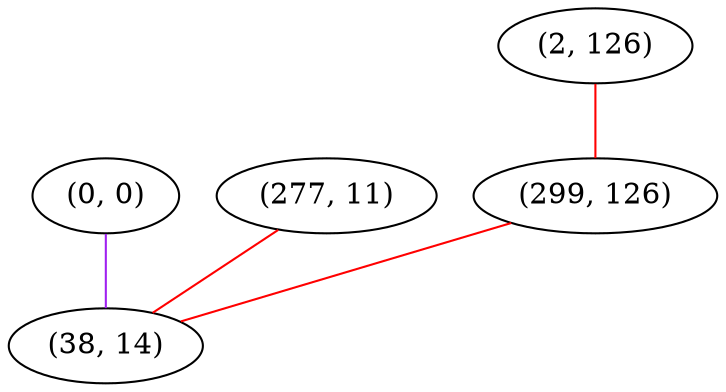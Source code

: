 graph "" {
"(0, 0)";
"(2, 126)";
"(277, 11)";
"(299, 126)";
"(38, 14)";
"(0, 0)" -- "(38, 14)"  [color=purple, key=0, weight=4];
"(2, 126)" -- "(299, 126)"  [color=red, key=0, weight=1];
"(277, 11)" -- "(38, 14)"  [color=red, key=0, weight=1];
"(299, 126)" -- "(38, 14)"  [color=red, key=0, weight=1];
}

